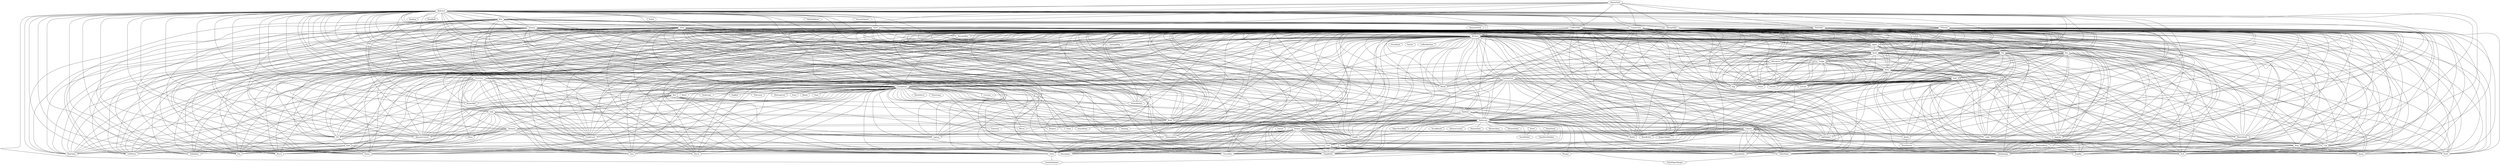 strict graph  {
AlarmClock;
Bedroom;
Box;
Dresser;
Desk;
SideTable;
DiningTable;
TVStand;
CoffeeTable;
CounterTop;
Shelf;
AluminumFoil;
Kitchen;
Apple;
Pot;
Pan;
Bowl;
Microwave;
Fridge;
Plate;
Sink;
SinkBasin;
GarbageCan;
ArmChair;
LivingRoom;
BaseballBat;
Bed;
BasketBall;
Sofa;
Bathtub;
Bathroom;
BathtubBasin;
Blinds;
Book;
Ottoman;
Cabinet;
Drawer;
Boots;
Bottle;
Bread;
ButterKnife;
Mug;
Cup;
Candle;
Toilet;
Cart;
CD;
Safe;
CellPhone;
Chair;
Cloth;
LaundryHamper;
CoffeeMachine;
CreditCard;
Curtains;
DeskLamp;
Desktop;
DishSponge;
DogBed;
Dumbbell;
Egg;
Faucet;
Floor;
FloorLamp;
Footstool;
Fork;
GarbageBag;
HandTowel;
HandTowelHolder;
HousePlant;
Kettle;
StoveBurner;
KeyChain;
Knife;
Ladle;
Laptop;
Lettuce;
LightSwitch;
Mirror;
Newspaper;
Painting;
PaperTowelRoll;
Pen;
Pencil;
PepperShaker;
Pillow;
Plunger;
Poster;
Potato;
RemoteControl;
RoomDecor;
SaltShaker;
ScrubBrush;
ShelvingUnit;
ShowerCurtain;
ShowerDoor;
ShowerGlass;
ShowerHead;
SoapBar;
SoapBottle;
Spatula;
Spoon;
SprayBottle;
Statue;
Stool;
StoveKnob;
TableTopDecor;
TeddyBear;
Television;
TennisRacket;
TissueBox;
Toaster;
ToiletPaper;
ToiletPaperHanger;
Tomato;
Towel;
TowelHolder;
VacuumCleaner;
Vase;
Watch;
WateringCan;
Window;
WineBottle;
AlarmClock -- Bedroom;
AlarmClock -- Box;
AlarmClock -- Dresser;
AlarmClock -- Desk;
AlarmClock -- SideTable;
AlarmClock -- DiningTable;
AlarmClock -- TVStand;
AlarmClock -- CoffeeTable;
AlarmClock -- CounterTop;
AlarmClock -- Shelf;
Bedroom -- Box;
Bedroom -- Dresser;
Bedroom -- Desk;
Bedroom -- SideTable;
Bedroom -- DiningTable;
Bedroom -- TVStand;
Bedroom -- CoffeeTable;
Bedroom -- CounterTop;
Bedroom -- Shelf;
Bedroom -- ArmChair;
Bedroom -- BaseballBat;
Bedroom -- Bed;
Bedroom -- BasketBall;
Bedroom -- Sofa;
Bedroom -- Blinds;
Bedroom -- Book;
Bedroom -- Ottoman;
Bedroom -- Cabinet;
Bedroom -- Drawer;
Bedroom -- Boots;
Bedroom -- Bowl;
Bedroom -- Microwave;
Bedroom -- Fridge;
Bedroom -- Sink;
Bedroom -- SinkBasin;
Bedroom -- CD;
Bedroom -- GarbageCan;
Bedroom -- Safe;
Bedroom -- CellPhone;
Bedroom -- Chair;
Bedroom -- Cloth;
Bedroom -- LaundryHamper;
Bedroom -- Toilet;
Bedroom -- Cart;
Bedroom -- BathtubBasin;
Bedroom -- Bathtub;
Bedroom -- CreditCard;
Bedroom -- Curtains;
Bedroom -- DeskLamp;
Bedroom -- Desktop;
Bedroom -- DogBed;
Bedroom -- Dumbbell;
Bedroom -- Floor;
Bedroom -- Footstool;
Bedroom -- GarbageBag;
Bedroom -- HousePlant;
Bedroom -- KeyChain;
Bedroom -- Laptop;
Bedroom -- LightSwitch;
Bedroom -- Mirror;
Bedroom -- Mug;
Bedroom -- Painting;
Bedroom -- Pen;
Bedroom -- Pencil;
Bedroom -- Pillow;
Bedroom -- Poster;
Bedroom -- RemoteControl;
Bedroom -- ShelvingUnit;
Bedroom -- Statue;
Bedroom -- Stool;
Bedroom -- TableTopDecor;
Bedroom -- TeddyBear;
Bedroom -- Television;
Bedroom -- TennisRacket;
Bedroom -- TissueBox;
Bedroom -- VacuumCleaner;
Bedroom -- Vase;
Bedroom -- Window;
Box -- Book;
Box -- Kitchen;
Box -- LivingRoom;
Box -- Bottle;
Box -- Sofa;
Box -- ArmChair;
Box -- Dresser;
Box -- Desk;
Box -- Cabinet;
Box -- DiningTable;
Box -- TVStand;
Box -- CoffeeTable;
Box -- SideTable;
Box -- CounterTop;
Box -- Shelf;
Box -- Ottoman;
Box -- Candle;
Box -- Bathroom;
Box -- CD;
Box -- CellPhone;
Box -- Cloth;
Box -- CreditCard;
Box -- DishSponge;
Box -- KeyChain;
Box -- Pen;
Box -- Pencil;
Box -- RemoteControl;
Box -- Statue;
Box -- TissueBox;
Box -- Vase;
Box -- Watch;
Dresser -- Apple;
Dresser -- Kitchen;
Dresser -- BasketBall;
Dresser -- Book;
Dresser -- LivingRoom;
Dresser -- Bottle;
Dresser -- Bowl;
Dresser -- Candle;
Dresser -- Bathroom;
Dresser -- CD;
Dresser -- CellPhone;
Dresser -- Cloth;
Dresser -- CreditCard;
Dresser -- Cup;
Dresser -- KeyChain;
Dresser -- Laptop;
Dresser -- Newspaper;
Dresser -- Pen;
Dresser -- Pencil;
Dresser -- Plate;
Dresser -- RemoteControl;
Dresser -- SoapBottle;
Dresser -- SprayBottle;
Dresser -- Statue;
Dresser -- TeddyBear;
Dresser -- TennisRacket;
Dresser -- TissueBox;
Dresser -- ToiletPaper;
Dresser -- Vase;
Dresser -- Watch;
Dresser -- WateringCan;
Dresser -- WineBottle;
Desk -- Apple;
Desk -- Kitchen;
Desk -- BaseballBat;
Desk -- BasketBall;
Desk -- Book;
Desk -- LivingRoom;
Desk -- Bottle;
Desk -- Bowl;
Desk -- Bread;
Desk -- ButterKnife;
Desk -- Candle;
Desk -- Bathroom;
Desk -- CD;
Desk -- CellPhone;
Desk -- Cloth;
Desk -- CreditCard;
Desk -- Cup;
Desk -- KeyChain;
Desk -- Laptop;
Desk -- Newspaper;
Desk -- Pen;
Desk -- Pencil;
Desk -- Plate;
Desk -- RemoteControl;
Desk -- SoapBottle;
Desk -- SprayBottle;
Desk -- Statue;
Desk -- TeddyBear;
Desk -- TennisRacket;
Desk -- TissueBox;
Desk -- ToiletPaper;
Desk -- Vase;
Desk -- Watch;
Desk -- WateringCan;
Desk -- WineBottle;
SideTable -- Apple;
SideTable -- Kitchen;
SideTable -- BaseballBat;
SideTable -- BasketBall;
SideTable -- Book;
SideTable -- LivingRoom;
SideTable -- Bottle;
SideTable -- Bowl;
SideTable -- Bread;
SideTable -- ButterKnife;
SideTable -- Candle;
SideTable -- Bathroom;
SideTable -- CD;
SideTable -- CellPhone;
SideTable -- Cloth;
SideTable -- CreditCard;
SideTable -- Cup;
SideTable -- DishSponge;
SideTable -- Egg;
SideTable -- Fork;
SideTable -- Kettle;
SideTable -- KeyChain;
SideTable -- Knife;
SideTable -- Ladle;
SideTable -- Laptop;
SideTable -- Lettuce;
SideTable -- Mug;
SideTable -- Newspaper;
SideTable -- Pan;
SideTable -- Pen;
SideTable -- Pencil;
SideTable -- PepperShaker;
SideTable -- Plate;
SideTable -- Pot;
SideTable -- Potato;
SideTable -- RemoteControl;
SideTable -- SaltShaker;
SideTable -- SoapBar;
SideTable -- SoapBottle;
SideTable -- Spatula;
SideTable -- Spoon;
SideTable -- SprayBottle;
SideTable -- Statue;
SideTable -- TeddyBear;
SideTable -- TennisRacket;
SideTable -- TissueBox;
SideTable -- ToiletPaper;
SideTable -- Tomato;
SideTable -- Vase;
SideTable -- Watch;
SideTable -- WateringCan;
SideTable -- WineBottle;
DiningTable -- Apple;
DiningTable -- Kitchen;
DiningTable -- BaseballBat;
DiningTable -- BasketBall;
DiningTable -- Book;
DiningTable -- LivingRoom;
DiningTable -- Bottle;
DiningTable -- Bowl;
DiningTable -- Bread;
DiningTable -- ButterKnife;
DiningTable -- Candle;
DiningTable -- Bathroom;
DiningTable -- CD;
DiningTable -- CellPhone;
DiningTable -- Cloth;
DiningTable -- CreditCard;
DiningTable -- Cup;
DiningTable -- DishSponge;
DiningTable -- Egg;
DiningTable -- Fork;
DiningTable -- Kettle;
DiningTable -- KeyChain;
DiningTable -- Knife;
DiningTable -- Ladle;
DiningTable -- Laptop;
DiningTable -- Lettuce;
DiningTable -- Mug;
DiningTable -- Newspaper;
DiningTable -- Pan;
DiningTable -- Pen;
DiningTable -- Pencil;
DiningTable -- PepperShaker;
DiningTable -- Plate;
DiningTable -- Pot;
DiningTable -- Potato;
DiningTable -- RemoteControl;
DiningTable -- SaltShaker;
DiningTable -- SoapBar;
DiningTable -- SoapBottle;
DiningTable -- Spatula;
DiningTable -- Spoon;
DiningTable -- SprayBottle;
DiningTable -- Statue;
DiningTable -- TeddyBear;
DiningTable -- TennisRacket;
DiningTable -- TissueBox;
DiningTable -- ToiletPaper;
DiningTable -- Tomato;
DiningTable -- Vase;
DiningTable -- Watch;
DiningTable -- WateringCan;
DiningTable -- WineBottle;
TVStand -- Apple;
TVStand -- Kitchen;
TVStand -- BaseballBat;
TVStand -- BasketBall;
TVStand -- Book;
TVStand -- LivingRoom;
TVStand -- Bottle;
TVStand -- Bowl;
TVStand -- Bread;
TVStand -- ButterKnife;
TVStand -- Candle;
TVStand -- Bathroom;
TVStand -- CD;
TVStand -- CellPhone;
TVStand -- Cloth;
TVStand -- CreditCard;
TVStand -- Cup;
TVStand -- DishSponge;
TVStand -- Egg;
TVStand -- Fork;
TVStand -- Kettle;
TVStand -- KeyChain;
TVStand -- Knife;
TVStand -- Ladle;
TVStand -- Laptop;
TVStand -- Lettuce;
TVStand -- Mug;
TVStand -- Newspaper;
TVStand -- Pan;
TVStand -- Pen;
TVStand -- Pencil;
TVStand -- PepperShaker;
TVStand -- Plate;
TVStand -- Pot;
TVStand -- Potato;
TVStand -- RemoteControl;
TVStand -- SaltShaker;
TVStand -- SoapBar;
TVStand -- SoapBottle;
TVStand -- Spatula;
TVStand -- Spoon;
TVStand -- SprayBottle;
TVStand -- Statue;
TVStand -- TeddyBear;
TVStand -- TennisRacket;
TVStand -- TissueBox;
TVStand -- ToiletPaper;
TVStand -- Tomato;
TVStand -- Vase;
TVStand -- Watch;
TVStand -- WateringCan;
TVStand -- WineBottle;
CoffeeTable -- Apple;
CoffeeTable -- Kitchen;
CoffeeTable -- BaseballBat;
CoffeeTable -- BasketBall;
CoffeeTable -- Book;
CoffeeTable -- LivingRoom;
CoffeeTable -- Bottle;
CoffeeTable -- Bowl;
CoffeeTable -- Bread;
CoffeeTable -- ButterKnife;
CoffeeTable -- Candle;
CoffeeTable -- Bathroom;
CoffeeTable -- CD;
CoffeeTable -- CellPhone;
CoffeeTable -- Cloth;
CoffeeTable -- CreditCard;
CoffeeTable -- Cup;
CoffeeTable -- DishSponge;
CoffeeTable -- Egg;
CoffeeTable -- Fork;
CoffeeTable -- Kettle;
CoffeeTable -- KeyChain;
CoffeeTable -- Knife;
CoffeeTable -- Ladle;
CoffeeTable -- Laptop;
CoffeeTable -- Lettuce;
CoffeeTable -- Mug;
CoffeeTable -- Newspaper;
CoffeeTable -- Pan;
CoffeeTable -- Pen;
CoffeeTable -- Pencil;
CoffeeTable -- PepperShaker;
CoffeeTable -- Plate;
CoffeeTable -- Pot;
CoffeeTable -- Potato;
CoffeeTable -- RemoteControl;
CoffeeTable -- SaltShaker;
CoffeeTable -- SoapBar;
CoffeeTable -- SoapBottle;
CoffeeTable -- Spatula;
CoffeeTable -- Spoon;
CoffeeTable -- SprayBottle;
CoffeeTable -- Statue;
CoffeeTable -- TeddyBear;
CoffeeTable -- TennisRacket;
CoffeeTable -- TissueBox;
CoffeeTable -- ToiletPaper;
CoffeeTable -- Tomato;
CoffeeTable -- Vase;
CoffeeTable -- Watch;
CoffeeTable -- WateringCan;
CoffeeTable -- WineBottle;
CounterTop -- Apple;
CounterTop -- Kitchen;
CounterTop -- BaseballBat;
CounterTop -- BasketBall;
CounterTop -- Book;
CounterTop -- LivingRoom;
CounterTop -- Bottle;
CounterTop -- Bowl;
CounterTop -- Bread;
CounterTop -- ButterKnife;
CounterTop -- Candle;
CounterTop -- Bathroom;
CounterTop -- CD;
CounterTop -- CellPhone;
CounterTop -- Cloth;
CounterTop -- CreditCard;
CounterTop -- Cup;
CounterTop -- DishSponge;
CounterTop -- Egg;
CounterTop -- Fork;
CounterTop -- Kettle;
CounterTop -- KeyChain;
CounterTop -- Knife;
CounterTop -- Ladle;
CounterTop -- Laptop;
CounterTop -- Lettuce;
CounterTop -- Mug;
CounterTop -- Newspaper;
CounterTop -- Pan;
CounterTop -- Pen;
CounterTop -- Pencil;
CounterTop -- PepperShaker;
CounterTop -- Plate;
CounterTop -- Pot;
CounterTop -- Potato;
CounterTop -- RemoteControl;
CounterTop -- SaltShaker;
CounterTop -- SoapBar;
CounterTop -- SoapBottle;
CounterTop -- Spatula;
CounterTop -- Spoon;
CounterTop -- SprayBottle;
CounterTop -- Statue;
CounterTop -- TeddyBear;
CounterTop -- TennisRacket;
CounterTop -- TissueBox;
CounterTop -- ToiletPaper;
CounterTop -- Tomato;
CounterTop -- Vase;
CounterTop -- Watch;
CounterTop -- WateringCan;
CounterTop -- WineBottle;
Shelf -- Book;
Shelf -- Kitchen;
Shelf -- LivingRoom;
Shelf -- Bottle;
Shelf -- Bowl;
Shelf -- Candle;
Shelf -- Bathroom;
Shelf -- CD;
Shelf -- CellPhone;
Shelf -- Cloth;
Shelf -- CreditCard;
Shelf -- Cup;
Shelf -- DishSponge;
Shelf -- Kettle;
Shelf -- KeyChain;
Shelf -- Mug;
Shelf -- Newspaper;
Shelf -- Pen;
Shelf -- Pencil;
Shelf -- PepperShaker;
Shelf -- Plate;
Shelf -- Pot;
Shelf -- RemoteControl;
Shelf -- SaltShaker;
Shelf -- SoapBar;
Shelf -- SoapBottle;
Shelf -- SprayBottle;
Shelf -- Statue;
Shelf -- TissueBox;
Shelf -- ToiletPaper;
Shelf -- Vase;
Shelf -- Watch;
Shelf -- WateringCan;
Shelf -- WineBottle;
AluminumFoil -- Kitchen;
Kitchen -- Apple;
Kitchen -- Pot;
Kitchen -- Pan;
Kitchen -- Bowl;
Kitchen -- Microwave;
Kitchen -- Fridge;
Kitchen -- Plate;
Kitchen -- Sink;
Kitchen -- SinkBasin;
Kitchen -- GarbageCan;
Kitchen -- Blinds;
Kitchen -- Book;
Kitchen -- Sofa;
Kitchen -- ArmChair;
Kitchen -- Ottoman;
Kitchen -- Bed;
Kitchen -- Cabinet;
Kitchen -- Drawer;
Kitchen -- Bottle;
Kitchen -- Bread;
Kitchen -- ButterKnife;
Kitchen -- Mug;
Kitchen -- Cup;
Kitchen -- CellPhone;
Kitchen -- Safe;
Kitchen -- Chair;
Kitchen -- CoffeeMachine;
Kitchen -- CreditCard;
Kitchen -- Curtains;
Kitchen -- DishSponge;
Kitchen -- Toilet;
Kitchen -- Cart;
Kitchen -- BathtubBasin;
Kitchen -- Bathtub;
Kitchen -- Egg;
Kitchen -- Faucet;
Kitchen -- Floor;
Kitchen -- Fork;
Kitchen -- GarbageBag;
Kitchen -- HousePlant;
Kitchen -- Kettle;
Kitchen -- StoveBurner;
Kitchen -- Knife;
Kitchen -- Ladle;
Kitchen -- Lettuce;
Kitchen -- LightSwitch;
Kitchen -- Mirror;
Kitchen -- PaperTowelRoll;
Kitchen -- Pen;
Kitchen -- Pencil;
Kitchen -- PepperShaker;
Kitchen -- Potato;
Kitchen -- SaltShaker;
Kitchen -- ShelvingUnit;
Kitchen -- SoapBottle;
Kitchen -- Spatula;
Kitchen -- Spoon;
Kitchen -- SprayBottle;
Kitchen -- Statue;
Kitchen -- Stool;
Kitchen -- StoveKnob;
Kitchen -- Toaster;
Kitchen -- Tomato;
Kitchen -- Vase;
Kitchen -- Window;
Kitchen -- WineBottle;
Apple -- Pot;
Apple -- Pan;
Apple -- Bowl;
Apple -- Microwave;
Apple -- Fridge;
Apple -- Plate;
Apple -- Sink;
Apple -- SinkBasin;
Apple -- GarbageCan;
Pot -- ButterKnife;
Pot -- DishSponge;
Pot -- Bathroom;
Pot -- Egg;
Pot -- Fork;
Pot -- Knife;
Pot -- Ladle;
Pot -- Lettuce;
Pot -- StoveBurner;
Pot -- Fridge;
Pot -- Sink;
Pot -- SinkBasin;
Pot -- Cabinet;
Pot -- Potato;
Pot -- Spatula;
Pot -- Spoon;
Pot -- Tomato;
Pan -- ButterKnife;
Pan -- DishSponge;
Pan -- Bathroom;
Pan -- Egg;
Pan -- Fork;
Pan -- Knife;
Pan -- Ladle;
Pan -- Lettuce;
Pan -- Sink;
Pan -- SinkBasin;
Pan -- Cabinet;
Pan -- StoveBurner;
Pan -- Fridge;
Pan -- Potato;
Pan -- Spatula;
Pan -- Spoon;
Bowl -- LivingRoom;
Bowl -- Microwave;
Bowl -- Fridge;
Bowl -- Sink;
Bowl -- SinkBasin;
Bowl -- Cabinet;
Bowl -- ButterKnife;
Bowl -- DishSponge;
Bowl -- Bathroom;
Bowl -- Egg;
Bowl -- Fork;
Bowl -- Knife;
Bowl -- Ladle;
Bowl -- Lettuce;
Bowl -- Potato;
Bowl -- Spatula;
Bowl -- Spoon;
Bowl -- Tomato;
Microwave -- LivingRoom;
Microwave -- Bread;
Microwave -- Cup;
Microwave -- Egg;
Microwave -- Plate;
Microwave -- Potato;
Fridge -- Bottle;
Fridge -- LivingRoom;
Fridge -- Bread;
Fridge -- Cup;
Fridge -- Egg;
Fridge -- Lettuce;
Fridge -- Plate;
Fridge -- Potato;
Fridge -- Tomato;
Fridge -- WineBottle;
Plate -- Bread;
Plate -- ButterKnife;
Plate -- DishSponge;
Plate -- Bathroom;
Plate -- Egg;
Plate -- Fork;
Plate -- Knife;
Plate -- Ladle;
Plate -- Lettuce;
Plate -- LivingRoom;
Plate -- Sink;
Plate -- SinkBasin;
Plate -- Cabinet;
Plate -- Potato;
Plate -- Spatula;
Plate -- Spoon;
Plate -- Tomato;
Sink -- Bottle;
Sink -- LivingRoom;
Sink -- ButterKnife;
Sink -- Cloth;
Sink -- Bathroom;
Sink -- Cup;
Sink -- DishSponge;
Sink -- Egg;
Sink -- Fork;
Sink -- Kettle;
Sink -- Knife;
Sink -- Ladle;
Sink -- Lettuce;
Sink -- Potato;
Sink -- SoapBar;
Sink -- SoapBottle;
Sink -- Spatula;
Sink -- Spoon;
Sink -- Tomato;
SinkBasin -- Bottle;
SinkBasin -- LivingRoom;
SinkBasin -- ButterKnife;
SinkBasin -- Cloth;
SinkBasin -- Bathroom;
SinkBasin -- Cup;
SinkBasin -- DishSponge;
SinkBasin -- Egg;
SinkBasin -- Fork;
SinkBasin -- Kettle;
SinkBasin -- Knife;
SinkBasin -- Ladle;
SinkBasin -- Lettuce;
SinkBasin -- Mug;
SinkBasin -- Potato;
SinkBasin -- SoapBar;
SinkBasin -- Spatula;
SinkBasin -- Spoon;
SinkBasin -- Tomato;
GarbageCan -- Bottle;
GarbageCan -- Bread;
GarbageCan -- CD;
GarbageCan -- Cloth;
GarbageCan -- Bathroom;
GarbageCan -- DishSponge;
GarbageCan -- Egg;
GarbageCan -- LivingRoom;
GarbageCan -- Lettuce;
GarbageCan -- Newspaper;
GarbageCan -- Pen;
GarbageCan -- Pencil;
GarbageCan -- Potato;
GarbageCan -- SoapBar;
GarbageCan -- SoapBottle;
GarbageCan -- SprayBottle;
GarbageCan -- TissueBox;
GarbageCan -- ToiletPaper;
GarbageCan -- Tomato;
GarbageCan -- WineBottle;
ArmChair -- LivingRoom;
ArmChair -- BasketBall;
ArmChair -- Book;
ArmChair -- CD;
ArmChair -- CellPhone;
ArmChair -- Cloth;
ArmChair -- Bathroom;
ArmChair -- CreditCard;
ArmChair -- KeyChain;
ArmChair -- Laptop;
ArmChair -- Newspaper;
ArmChair -- Pillow;
ArmChair -- RemoteControl;
ArmChair -- TeddyBear;
LivingRoom -- Blinds;
LivingRoom -- Book;
LivingRoom -- Sofa;
LivingRoom -- Ottoman;
LivingRoom -- Bed;
LivingRoom -- Cabinet;
LivingRoom -- Drawer;
LivingRoom -- Boots;
LivingRoom -- Candle;
LivingRoom -- Toilet;
LivingRoom -- Cart;
LivingRoom -- Bathtub;
LivingRoom -- CellPhone;
LivingRoom -- Safe;
LivingRoom -- Chair;
LivingRoom -- CreditCard;
LivingRoom -- Curtains;
LivingRoom -- DeskLamp;
LivingRoom -- DogBed;
LivingRoom -- Floor;
LivingRoom -- FloorLamp;
LivingRoom -- HousePlant;
LivingRoom -- KeyChain;
LivingRoom -- Laptop;
LivingRoom -- LightSwitch;
LivingRoom -- Mirror;
LivingRoom -- Newspaper;
LivingRoom -- Painting;
LivingRoom -- Pen;
LivingRoom -- Mug;
LivingRoom -- Pencil;
LivingRoom -- Pillow;
LivingRoom -- RemoteControl;
LivingRoom -- RoomDecor;
LivingRoom -- ShelvingUnit;
LivingRoom -- Statue;
LivingRoom -- Stool;
LivingRoom -- Television;
LivingRoom -- TissueBox;
LivingRoom -- Vase;
LivingRoom -- Watch;
LivingRoom -- WateringCan;
LivingRoom -- Window;
BaseballBat -- Bed;
Bed -- BasketBall;
Bed -- Book;
Bed -- CellPhone;
Bed -- Laptop;
Bed -- Newspaper;
Bed -- Pillow;
Bed -- TeddyBear;
Bed -- TennisRacket;
BasketBall -- Sofa;
Sofa -- Book;
Sofa -- CD;
Sofa -- CellPhone;
Sofa -- Cloth;
Sofa -- Bathroom;
Sofa -- CreditCard;
Sofa -- KeyChain;
Sofa -- Laptop;
Sofa -- Newspaper;
Sofa -- Pillow;
Sofa -- RemoteControl;
Sofa -- TeddyBear;
Bathtub -- Bathroom;
Bathtub -- Candle;
Bathtub -- Cloth;
Bathtub -- DishSponge;
Bathtub -- SoapBar;
Bathtub -- SoapBottle;
Bathtub -- ToiletPaper;
Bathroom -- BathtubBasin;
Bathroom -- Cabinet;
Bathroom -- Candle;
Bathroom -- Toilet;
Bathroom -- Cart;
Bathroom -- Drawer;
Bathroom -- Cloth;
Bathroom -- Ottoman;
Bathroom -- LaundryHamper;
Bathroom -- DishSponge;
Bathroom -- Faucet;
Bathroom -- Floor;
Bathroom -- Footstool;
Bathroom -- HandTowel;
Bathroom -- HandTowelHolder;
Bathroom -- HousePlant;
Bathroom -- LightSwitch;
Bathroom -- Mirror;
Bathroom -- Painting;
Bathroom -- PaperTowelRoll;
Bathroom -- Plunger;
Bathroom -- ScrubBrush;
Bathroom -- ShowerCurtain;
Bathroom -- ShowerDoor;
Bathroom -- ShowerGlass;
Bathroom -- ShowerHead;
Bathroom -- SoapBar;
Bathroom -- SoapBottle;
Bathroom -- SprayBottle;
Bathroom -- TissueBox;
Bathroom -- ToiletPaper;
Bathroom -- ToiletPaperHanger;
Bathroom -- Towel;
Bathroom -- TowelHolder;
Bathroom -- Window;
BathtubBasin -- Cloth;
BathtubBasin -- DishSponge;
BathtubBasin -- SoapBar;
Book -- Ottoman;
Book -- Cabinet;
Book -- Drawer;
Ottoman -- CD;
Ottoman -- CellPhone;
Ottoman -- Cloth;
Ottoman -- CreditCard;
Ottoman -- KeyChain;
Ottoman -- Laptop;
Ottoman -- Newspaper;
Ottoman -- Pillow;
Ottoman -- RemoteControl;
Ottoman -- TeddyBear;
Cabinet -- Bottle;
Cabinet -- Candle;
Cabinet -- CD;
Cabinet -- Cloth;
Cabinet -- Cup;
Cabinet -- DishSponge;
Cabinet -- Kettle;
Cabinet -- Ladle;
Cabinet -- Mug;
Cabinet -- Newspaper;
Cabinet -- PepperShaker;
Cabinet -- Plunger;
Cabinet -- SaltShaker;
Cabinet -- SoapBar;
Cabinet -- SoapBottle;
Cabinet -- SprayBottle;
Cabinet -- TissueBox;
Cabinet -- ToiletPaper;
Cabinet -- Vase;
Cabinet -- WateringCan;
Cabinet -- WineBottle;
Drawer -- ButterKnife;
Drawer -- Candle;
Drawer -- CD;
Drawer -- CellPhone;
Drawer -- Cloth;
Drawer -- CreditCard;
Drawer -- DishSponge;
Drawer -- Fork;
Drawer -- KeyChain;
Drawer -- Knife;
Drawer -- Ladle;
Drawer -- Newspaper;
Drawer -- Pen;
Drawer -- Pencil;
Drawer -- PepperShaker;
Drawer -- RemoteControl;
Drawer -- SaltShaker;
Drawer -- SoapBar;
Drawer -- SoapBottle;
Drawer -- Spatula;
Drawer -- Spoon;
Drawer -- SprayBottle;
Drawer -- TissueBox;
Drawer -- ToiletPaper;
Drawer -- Watch;
Drawer -- WateringCan;
ButterKnife -- Mug;
ButterKnife -- Cup;
Mug -- Fork;
Mug -- Knife;
Mug -- Pen;
Mug -- Pencil;
Mug -- Spoon;
Cup -- Fork;
Cup -- Spoon;
Candle -- Toilet;
Candle -- Cart;
Toilet -- Cloth;
Toilet -- DishSponge;
Toilet -- Newspaper;
Toilet -- SoapBar;
Toilet -- SoapBottle;
Toilet -- SprayBottle;
Toilet -- TissueBox;
Toilet -- ToiletPaper;
Cart -- Cloth;
Cart -- DishSponge;
Cart -- Plunger;
Cart -- SoapBar;
Cart -- SoapBottle;
Cart -- SprayBottle;
Cart -- Statue;
Cart -- TissueBox;
Cart -- ToiletPaper;
Cart -- Vase;
CD -- Safe;
Safe -- CellPhone;
Safe -- KeyChain;
Safe -- Statue;
Safe -- TeddyBear;
Safe -- Vase;
Safe -- Watch;
Cloth -- LaundryHamper;
HandTowel -- HandTowelHolder;
Kettle -- StoveBurner;
ToiletPaper -- ToiletPaperHanger;
Towel -- TowelHolder;
}
